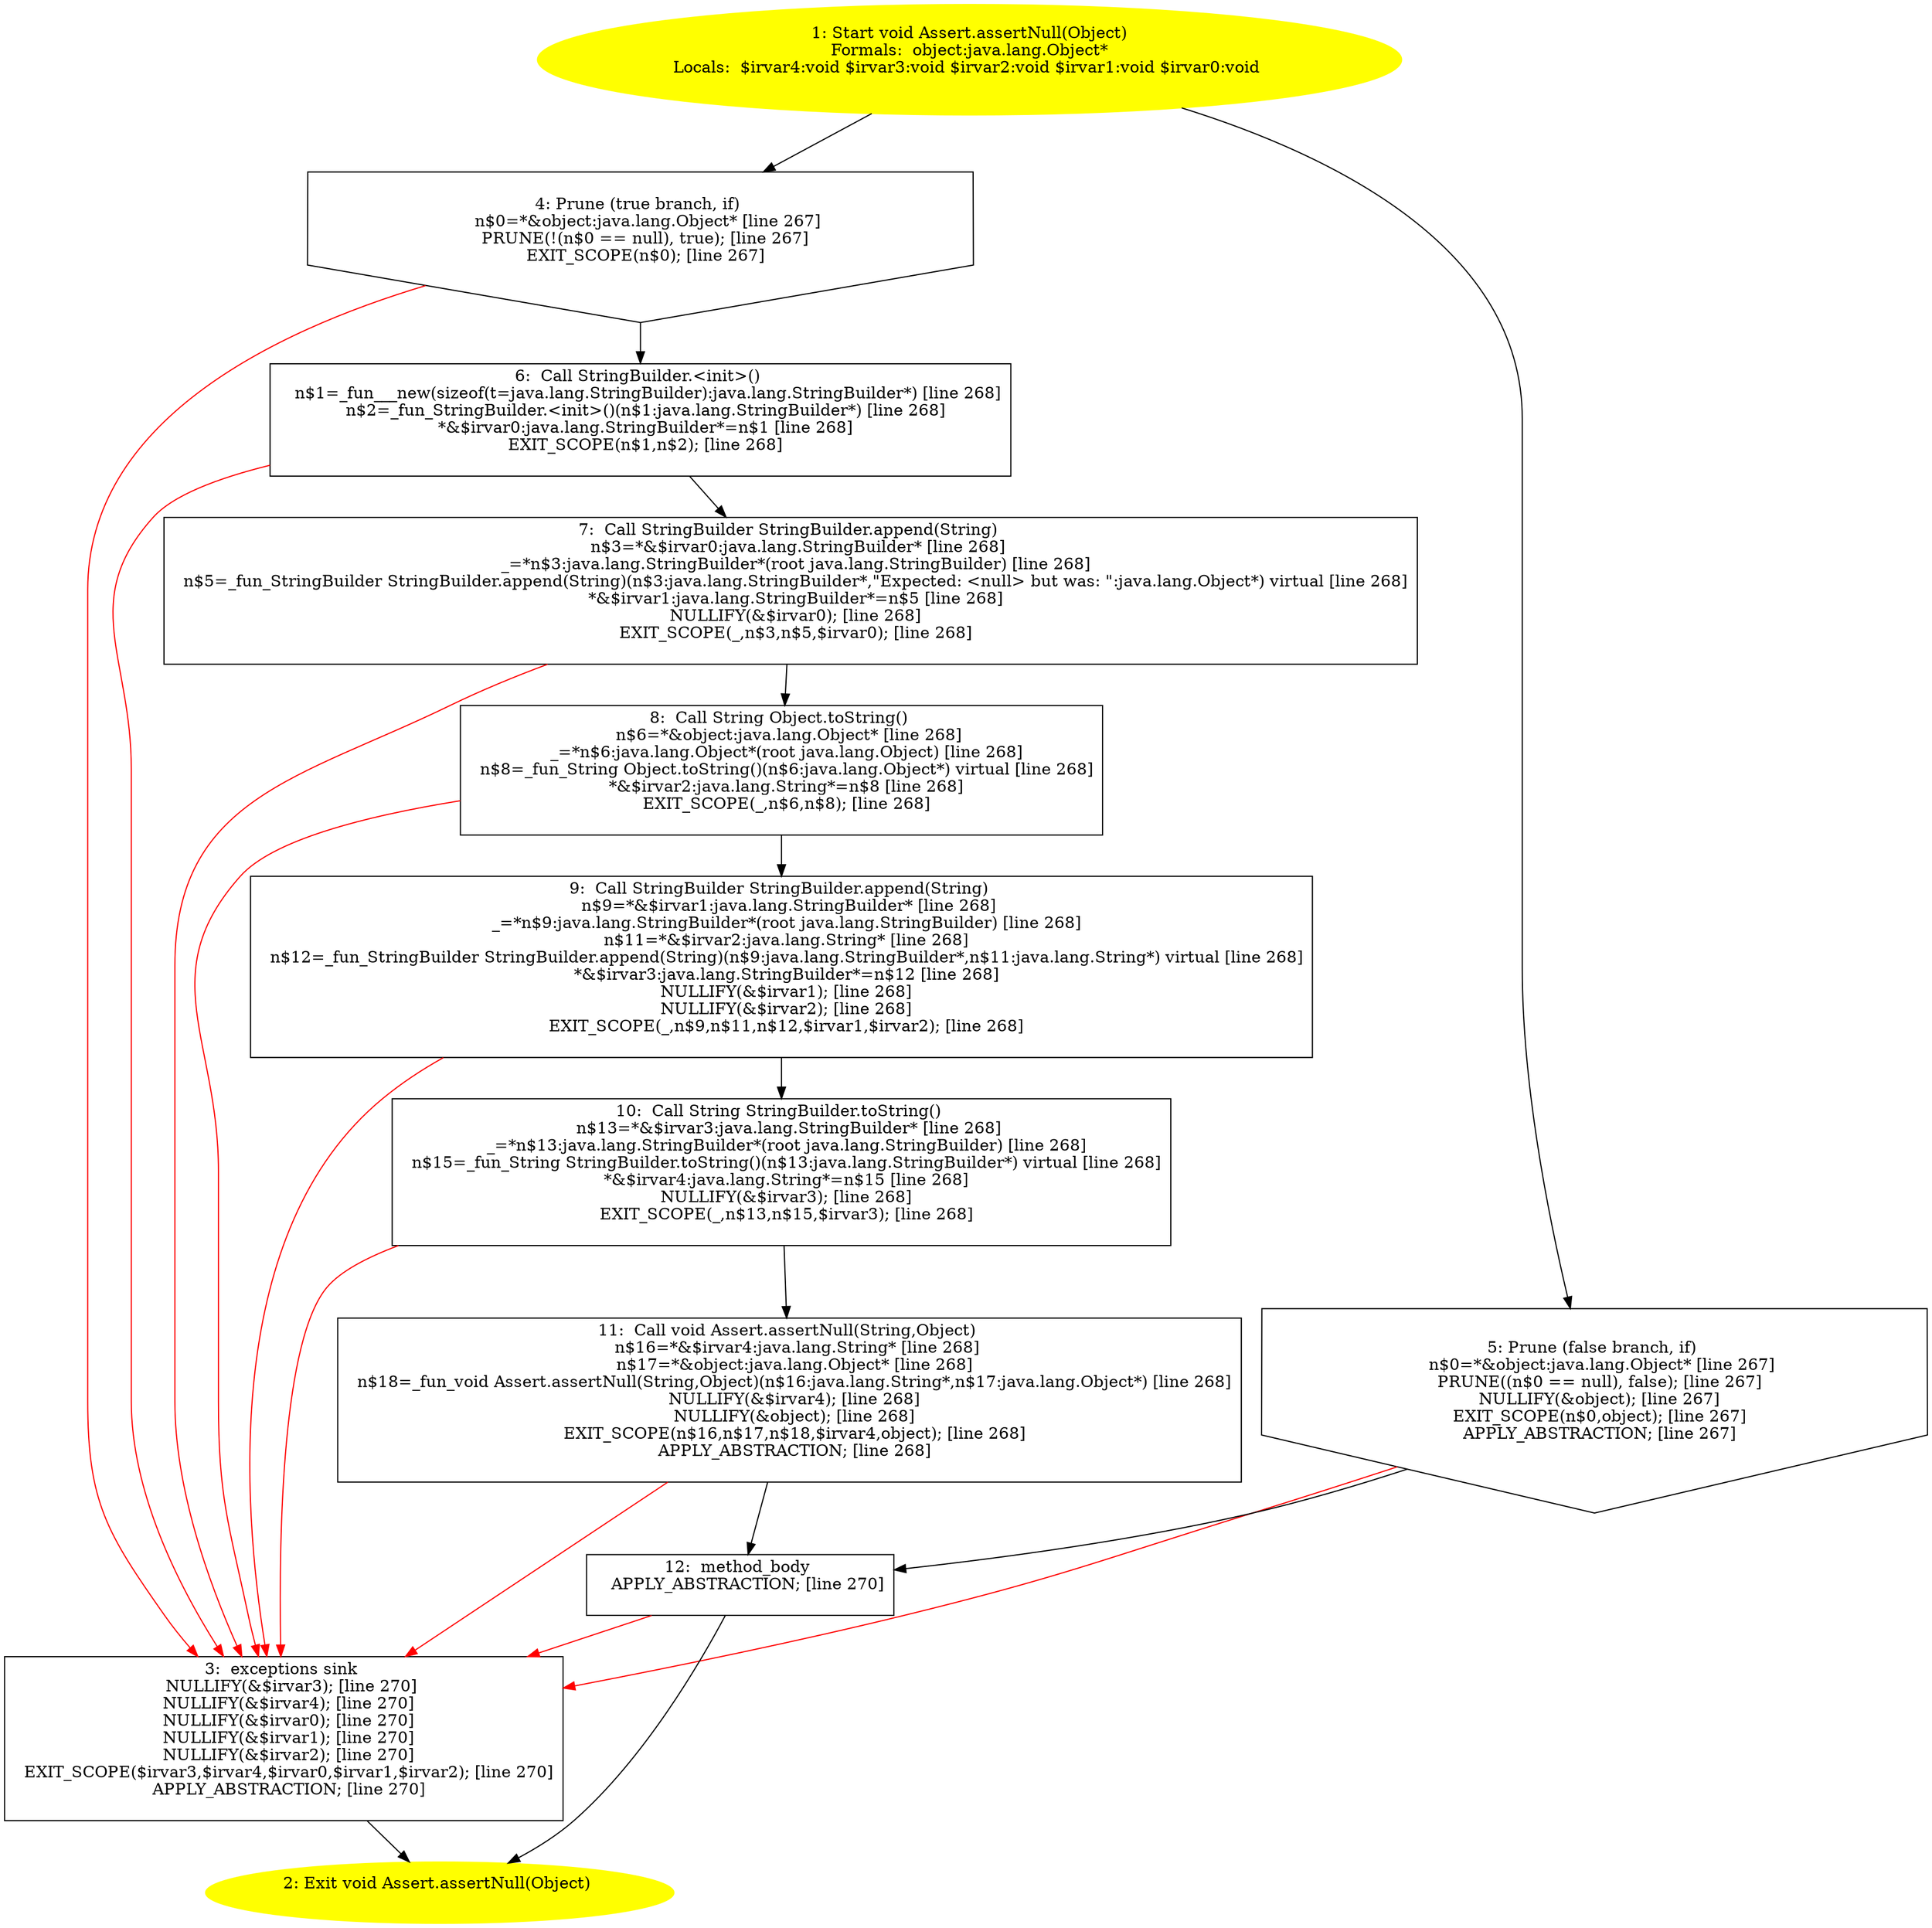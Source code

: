 /* @generated */
digraph cfg {
"junit.framework.Assert.assertNull(java.lang.Object):void.5a4f3da16aeac5a5c2a32643b9fdbe58_1" [label="1: Start void Assert.assertNull(Object)\nFormals:  object:java.lang.Object*\nLocals:  $irvar4:void $irvar3:void $irvar2:void $irvar1:void $irvar0:void \n  " color=yellow style=filled]
	

	 "junit.framework.Assert.assertNull(java.lang.Object):void.5a4f3da16aeac5a5c2a32643b9fdbe58_1" -> "junit.framework.Assert.assertNull(java.lang.Object):void.5a4f3da16aeac5a5c2a32643b9fdbe58_4" ;
	 "junit.framework.Assert.assertNull(java.lang.Object):void.5a4f3da16aeac5a5c2a32643b9fdbe58_1" -> "junit.framework.Assert.assertNull(java.lang.Object):void.5a4f3da16aeac5a5c2a32643b9fdbe58_5" ;
"junit.framework.Assert.assertNull(java.lang.Object):void.5a4f3da16aeac5a5c2a32643b9fdbe58_2" [label="2: Exit void Assert.assertNull(Object) \n  " color=yellow style=filled]
	

"junit.framework.Assert.assertNull(java.lang.Object):void.5a4f3da16aeac5a5c2a32643b9fdbe58_3" [label="3:  exceptions sink \n   NULLIFY(&$irvar3); [line 270]\n  NULLIFY(&$irvar4); [line 270]\n  NULLIFY(&$irvar0); [line 270]\n  NULLIFY(&$irvar1); [line 270]\n  NULLIFY(&$irvar2); [line 270]\n  EXIT_SCOPE($irvar3,$irvar4,$irvar0,$irvar1,$irvar2); [line 270]\n  APPLY_ABSTRACTION; [line 270]\n " shape="box"]
	

	 "junit.framework.Assert.assertNull(java.lang.Object):void.5a4f3da16aeac5a5c2a32643b9fdbe58_3" -> "junit.framework.Assert.assertNull(java.lang.Object):void.5a4f3da16aeac5a5c2a32643b9fdbe58_2" ;
"junit.framework.Assert.assertNull(java.lang.Object):void.5a4f3da16aeac5a5c2a32643b9fdbe58_4" [label="4: Prune (true branch, if) \n   n$0=*&object:java.lang.Object* [line 267]\n  PRUNE(!(n$0 == null), true); [line 267]\n  EXIT_SCOPE(n$0); [line 267]\n " shape="invhouse"]
	

	 "junit.framework.Assert.assertNull(java.lang.Object):void.5a4f3da16aeac5a5c2a32643b9fdbe58_4" -> "junit.framework.Assert.assertNull(java.lang.Object):void.5a4f3da16aeac5a5c2a32643b9fdbe58_6" ;
	 "junit.framework.Assert.assertNull(java.lang.Object):void.5a4f3da16aeac5a5c2a32643b9fdbe58_4" -> "junit.framework.Assert.assertNull(java.lang.Object):void.5a4f3da16aeac5a5c2a32643b9fdbe58_3" [color="red" ];
"junit.framework.Assert.assertNull(java.lang.Object):void.5a4f3da16aeac5a5c2a32643b9fdbe58_5" [label="5: Prune (false branch, if) \n   n$0=*&object:java.lang.Object* [line 267]\n  PRUNE((n$0 == null), false); [line 267]\n  NULLIFY(&object); [line 267]\n  EXIT_SCOPE(n$0,object); [line 267]\n  APPLY_ABSTRACTION; [line 267]\n " shape="invhouse"]
	

	 "junit.framework.Assert.assertNull(java.lang.Object):void.5a4f3da16aeac5a5c2a32643b9fdbe58_5" -> "junit.framework.Assert.assertNull(java.lang.Object):void.5a4f3da16aeac5a5c2a32643b9fdbe58_12" ;
	 "junit.framework.Assert.assertNull(java.lang.Object):void.5a4f3da16aeac5a5c2a32643b9fdbe58_5" -> "junit.framework.Assert.assertNull(java.lang.Object):void.5a4f3da16aeac5a5c2a32643b9fdbe58_3" [color="red" ];
"junit.framework.Assert.assertNull(java.lang.Object):void.5a4f3da16aeac5a5c2a32643b9fdbe58_6" [label="6:  Call StringBuilder.<init>() \n   n$1=_fun___new(sizeof(t=java.lang.StringBuilder):java.lang.StringBuilder*) [line 268]\n  n$2=_fun_StringBuilder.<init>()(n$1:java.lang.StringBuilder*) [line 268]\n  *&$irvar0:java.lang.StringBuilder*=n$1 [line 268]\n  EXIT_SCOPE(n$1,n$2); [line 268]\n " shape="box"]
	

	 "junit.framework.Assert.assertNull(java.lang.Object):void.5a4f3da16aeac5a5c2a32643b9fdbe58_6" -> "junit.framework.Assert.assertNull(java.lang.Object):void.5a4f3da16aeac5a5c2a32643b9fdbe58_7" ;
	 "junit.framework.Assert.assertNull(java.lang.Object):void.5a4f3da16aeac5a5c2a32643b9fdbe58_6" -> "junit.framework.Assert.assertNull(java.lang.Object):void.5a4f3da16aeac5a5c2a32643b9fdbe58_3" [color="red" ];
"junit.framework.Assert.assertNull(java.lang.Object):void.5a4f3da16aeac5a5c2a32643b9fdbe58_7" [label="7:  Call StringBuilder StringBuilder.append(String) \n   n$3=*&$irvar0:java.lang.StringBuilder* [line 268]\n  _=*n$3:java.lang.StringBuilder*(root java.lang.StringBuilder) [line 268]\n  n$5=_fun_StringBuilder StringBuilder.append(String)(n$3:java.lang.StringBuilder*,\"Expected: <null> but was: \":java.lang.Object*) virtual [line 268]\n  *&$irvar1:java.lang.StringBuilder*=n$5 [line 268]\n  NULLIFY(&$irvar0); [line 268]\n  EXIT_SCOPE(_,n$3,n$5,$irvar0); [line 268]\n " shape="box"]
	

	 "junit.framework.Assert.assertNull(java.lang.Object):void.5a4f3da16aeac5a5c2a32643b9fdbe58_7" -> "junit.framework.Assert.assertNull(java.lang.Object):void.5a4f3da16aeac5a5c2a32643b9fdbe58_8" ;
	 "junit.framework.Assert.assertNull(java.lang.Object):void.5a4f3da16aeac5a5c2a32643b9fdbe58_7" -> "junit.framework.Assert.assertNull(java.lang.Object):void.5a4f3da16aeac5a5c2a32643b9fdbe58_3" [color="red" ];
"junit.framework.Assert.assertNull(java.lang.Object):void.5a4f3da16aeac5a5c2a32643b9fdbe58_8" [label="8:  Call String Object.toString() \n   n$6=*&object:java.lang.Object* [line 268]\n  _=*n$6:java.lang.Object*(root java.lang.Object) [line 268]\n  n$8=_fun_String Object.toString()(n$6:java.lang.Object*) virtual [line 268]\n  *&$irvar2:java.lang.String*=n$8 [line 268]\n  EXIT_SCOPE(_,n$6,n$8); [line 268]\n " shape="box"]
	

	 "junit.framework.Assert.assertNull(java.lang.Object):void.5a4f3da16aeac5a5c2a32643b9fdbe58_8" -> "junit.framework.Assert.assertNull(java.lang.Object):void.5a4f3da16aeac5a5c2a32643b9fdbe58_9" ;
	 "junit.framework.Assert.assertNull(java.lang.Object):void.5a4f3da16aeac5a5c2a32643b9fdbe58_8" -> "junit.framework.Assert.assertNull(java.lang.Object):void.5a4f3da16aeac5a5c2a32643b9fdbe58_3" [color="red" ];
"junit.framework.Assert.assertNull(java.lang.Object):void.5a4f3da16aeac5a5c2a32643b9fdbe58_9" [label="9:  Call StringBuilder StringBuilder.append(String) \n   n$9=*&$irvar1:java.lang.StringBuilder* [line 268]\n  _=*n$9:java.lang.StringBuilder*(root java.lang.StringBuilder) [line 268]\n  n$11=*&$irvar2:java.lang.String* [line 268]\n  n$12=_fun_StringBuilder StringBuilder.append(String)(n$9:java.lang.StringBuilder*,n$11:java.lang.String*) virtual [line 268]\n  *&$irvar3:java.lang.StringBuilder*=n$12 [line 268]\n  NULLIFY(&$irvar1); [line 268]\n  NULLIFY(&$irvar2); [line 268]\n  EXIT_SCOPE(_,n$9,n$11,n$12,$irvar1,$irvar2); [line 268]\n " shape="box"]
	

	 "junit.framework.Assert.assertNull(java.lang.Object):void.5a4f3da16aeac5a5c2a32643b9fdbe58_9" -> "junit.framework.Assert.assertNull(java.lang.Object):void.5a4f3da16aeac5a5c2a32643b9fdbe58_10" ;
	 "junit.framework.Assert.assertNull(java.lang.Object):void.5a4f3da16aeac5a5c2a32643b9fdbe58_9" -> "junit.framework.Assert.assertNull(java.lang.Object):void.5a4f3da16aeac5a5c2a32643b9fdbe58_3" [color="red" ];
"junit.framework.Assert.assertNull(java.lang.Object):void.5a4f3da16aeac5a5c2a32643b9fdbe58_10" [label="10:  Call String StringBuilder.toString() \n   n$13=*&$irvar3:java.lang.StringBuilder* [line 268]\n  _=*n$13:java.lang.StringBuilder*(root java.lang.StringBuilder) [line 268]\n  n$15=_fun_String StringBuilder.toString()(n$13:java.lang.StringBuilder*) virtual [line 268]\n  *&$irvar4:java.lang.String*=n$15 [line 268]\n  NULLIFY(&$irvar3); [line 268]\n  EXIT_SCOPE(_,n$13,n$15,$irvar3); [line 268]\n " shape="box"]
	

	 "junit.framework.Assert.assertNull(java.lang.Object):void.5a4f3da16aeac5a5c2a32643b9fdbe58_10" -> "junit.framework.Assert.assertNull(java.lang.Object):void.5a4f3da16aeac5a5c2a32643b9fdbe58_11" ;
	 "junit.framework.Assert.assertNull(java.lang.Object):void.5a4f3da16aeac5a5c2a32643b9fdbe58_10" -> "junit.framework.Assert.assertNull(java.lang.Object):void.5a4f3da16aeac5a5c2a32643b9fdbe58_3" [color="red" ];
"junit.framework.Assert.assertNull(java.lang.Object):void.5a4f3da16aeac5a5c2a32643b9fdbe58_11" [label="11:  Call void Assert.assertNull(String,Object) \n   n$16=*&$irvar4:java.lang.String* [line 268]\n  n$17=*&object:java.lang.Object* [line 268]\n  n$18=_fun_void Assert.assertNull(String,Object)(n$16:java.lang.String*,n$17:java.lang.Object*) [line 268]\n  NULLIFY(&$irvar4); [line 268]\n  NULLIFY(&object); [line 268]\n  EXIT_SCOPE(n$16,n$17,n$18,$irvar4,object); [line 268]\n  APPLY_ABSTRACTION; [line 268]\n " shape="box"]
	

	 "junit.framework.Assert.assertNull(java.lang.Object):void.5a4f3da16aeac5a5c2a32643b9fdbe58_11" -> "junit.framework.Assert.assertNull(java.lang.Object):void.5a4f3da16aeac5a5c2a32643b9fdbe58_12" ;
	 "junit.framework.Assert.assertNull(java.lang.Object):void.5a4f3da16aeac5a5c2a32643b9fdbe58_11" -> "junit.framework.Assert.assertNull(java.lang.Object):void.5a4f3da16aeac5a5c2a32643b9fdbe58_3" [color="red" ];
"junit.framework.Assert.assertNull(java.lang.Object):void.5a4f3da16aeac5a5c2a32643b9fdbe58_12" [label="12:  method_body \n   APPLY_ABSTRACTION; [line 270]\n " shape="box"]
	

	 "junit.framework.Assert.assertNull(java.lang.Object):void.5a4f3da16aeac5a5c2a32643b9fdbe58_12" -> "junit.framework.Assert.assertNull(java.lang.Object):void.5a4f3da16aeac5a5c2a32643b9fdbe58_2" ;
	 "junit.framework.Assert.assertNull(java.lang.Object):void.5a4f3da16aeac5a5c2a32643b9fdbe58_12" -> "junit.framework.Assert.assertNull(java.lang.Object):void.5a4f3da16aeac5a5c2a32643b9fdbe58_3" [color="red" ];
}
